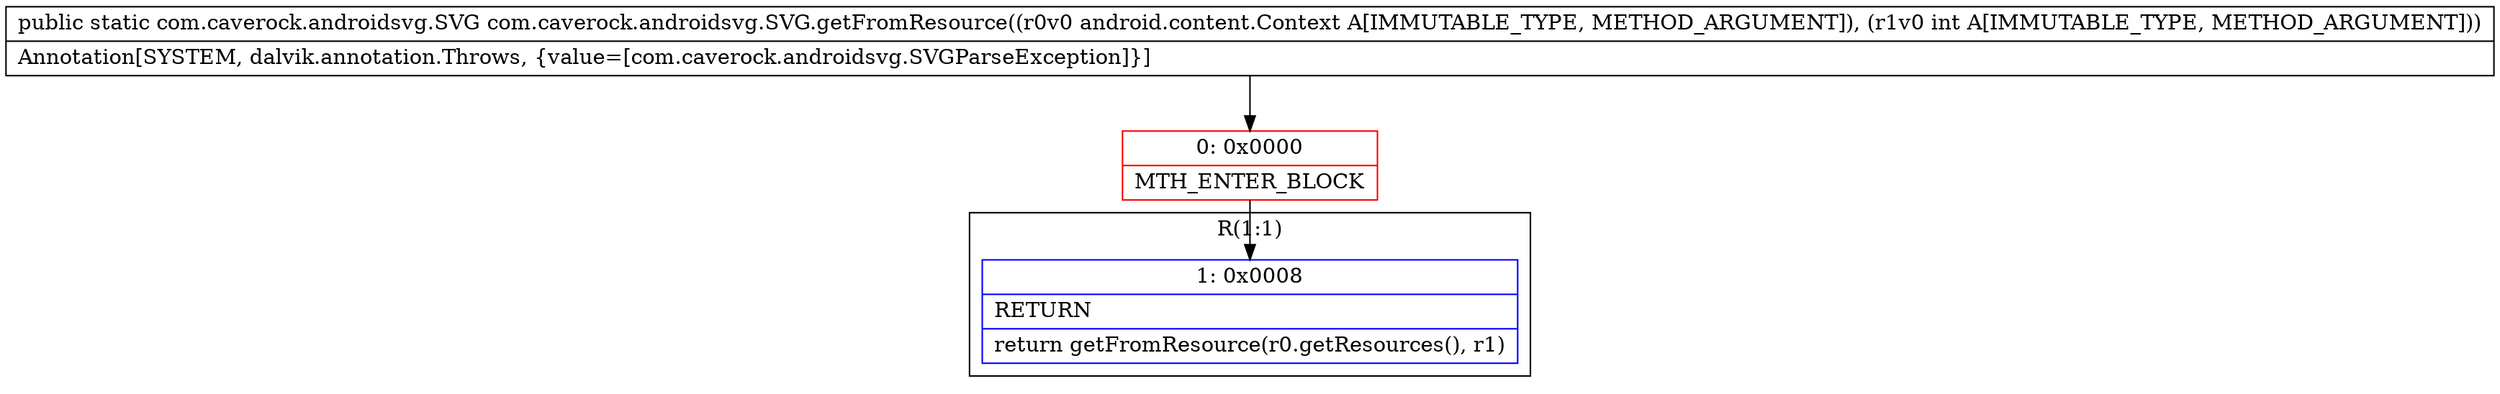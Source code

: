digraph "CFG forcom.caverock.androidsvg.SVG.getFromResource(Landroid\/content\/Context;I)Lcom\/caverock\/androidsvg\/SVG;" {
subgraph cluster_Region_545317139 {
label = "R(1:1)";
node [shape=record,color=blue];
Node_1 [shape=record,label="{1\:\ 0x0008|RETURN\l|return getFromResource(r0.getResources(), r1)\l}"];
}
Node_0 [shape=record,color=red,label="{0\:\ 0x0000|MTH_ENTER_BLOCK\l}"];
MethodNode[shape=record,label="{public static com.caverock.androidsvg.SVG com.caverock.androidsvg.SVG.getFromResource((r0v0 android.content.Context A[IMMUTABLE_TYPE, METHOD_ARGUMENT]), (r1v0 int A[IMMUTABLE_TYPE, METHOD_ARGUMENT]))  | Annotation[SYSTEM, dalvik.annotation.Throws, \{value=[com.caverock.androidsvg.SVGParseException]\}]\l}"];
MethodNode -> Node_0;
Node_0 -> Node_1;
}

